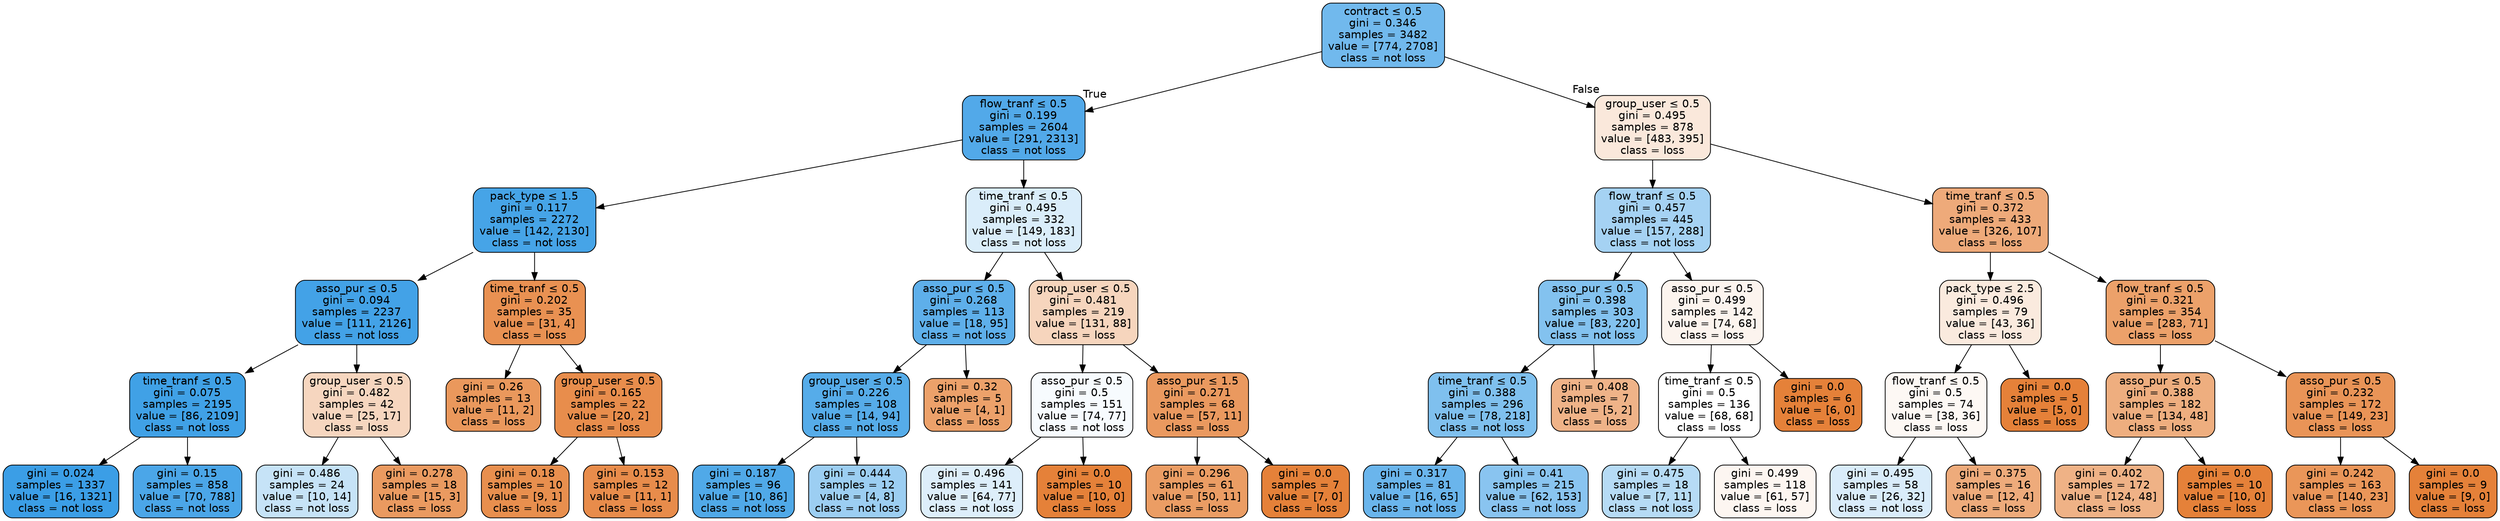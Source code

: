 digraph Tree {
node [shape=box, style="filled, rounded", color="black", fontname=helvetica] ;
edge [fontname=helvetica] ;
0 [label=<contract &le; 0.5<br/>gini = 0.346<br/>samples = 3482<br/>value = [774, 2708]<br/>class = not loss>, fillcolor="#399de5b6"] ;
1 [label=<flow_tranf &le; 0.5<br/>gini = 0.199<br/>samples = 2604<br/>value = [291, 2313]<br/>class = not loss>, fillcolor="#399de5df"] ;
0 -> 1 [labeldistance=2.5, labelangle=45, headlabel="True"] ;
2 [label=<pack_type &le; 1.5<br/>gini = 0.117<br/>samples = 2272<br/>value = [142, 2130]<br/>class = not loss>, fillcolor="#399de5ee"] ;
1 -> 2 ;
3 [label=<asso_pur &le; 0.5<br/>gini = 0.094<br/>samples = 2237<br/>value = [111, 2126]<br/>class = not loss>, fillcolor="#399de5f2"] ;
2 -> 3 ;
4 [label=<time_tranf &le; 0.5<br/>gini = 0.075<br/>samples = 2195<br/>value = [86, 2109]<br/>class = not loss>, fillcolor="#399de5f5"] ;
3 -> 4 ;
5 [label=<gini = 0.024<br/>samples = 1337<br/>value = [16, 1321]<br/>class = not loss>, fillcolor="#399de5fc"] ;
4 -> 5 ;
6 [label=<gini = 0.15<br/>samples = 858<br/>value = [70, 788]<br/>class = not loss>, fillcolor="#399de5e8"] ;
4 -> 6 ;
7 [label=<group_user &le; 0.5<br/>gini = 0.482<br/>samples = 42<br/>value = [25, 17]<br/>class = loss>, fillcolor="#e5813952"] ;
3 -> 7 ;
8 [label=<gini = 0.486<br/>samples = 24<br/>value = [10, 14]<br/>class = not loss>, fillcolor="#399de549"] ;
7 -> 8 ;
9 [label=<gini = 0.278<br/>samples = 18<br/>value = [15, 3]<br/>class = loss>, fillcolor="#e58139cc"] ;
7 -> 9 ;
10 [label=<time_tranf &le; 0.5<br/>gini = 0.202<br/>samples = 35<br/>value = [31, 4]<br/>class = loss>, fillcolor="#e58139de"] ;
2 -> 10 ;
11 [label=<gini = 0.26<br/>samples = 13<br/>value = [11, 2]<br/>class = loss>, fillcolor="#e58139d1"] ;
10 -> 11 ;
12 [label=<group_user &le; 0.5<br/>gini = 0.165<br/>samples = 22<br/>value = [20, 2]<br/>class = loss>, fillcolor="#e58139e6"] ;
10 -> 12 ;
13 [label=<gini = 0.18<br/>samples = 10<br/>value = [9, 1]<br/>class = loss>, fillcolor="#e58139e3"] ;
12 -> 13 ;
14 [label=<gini = 0.153<br/>samples = 12<br/>value = [11, 1]<br/>class = loss>, fillcolor="#e58139e8"] ;
12 -> 14 ;
15 [label=<time_tranf &le; 0.5<br/>gini = 0.495<br/>samples = 332<br/>value = [149, 183]<br/>class = not loss>, fillcolor="#399de52f"] ;
1 -> 15 ;
16 [label=<asso_pur &le; 0.5<br/>gini = 0.268<br/>samples = 113<br/>value = [18, 95]<br/>class = not loss>, fillcolor="#399de5cf"] ;
15 -> 16 ;
17 [label=<group_user &le; 0.5<br/>gini = 0.226<br/>samples = 108<br/>value = [14, 94]<br/>class = not loss>, fillcolor="#399de5d9"] ;
16 -> 17 ;
18 [label=<gini = 0.187<br/>samples = 96<br/>value = [10, 86]<br/>class = not loss>, fillcolor="#399de5e1"] ;
17 -> 18 ;
19 [label=<gini = 0.444<br/>samples = 12<br/>value = [4, 8]<br/>class = not loss>, fillcolor="#399de57f"] ;
17 -> 19 ;
20 [label=<gini = 0.32<br/>samples = 5<br/>value = [4, 1]<br/>class = loss>, fillcolor="#e58139bf"] ;
16 -> 20 ;
21 [label=<group_user &le; 0.5<br/>gini = 0.481<br/>samples = 219<br/>value = [131, 88]<br/>class = loss>, fillcolor="#e5813954"] ;
15 -> 21 ;
22 [label=<asso_pur &le; 0.5<br/>gini = 0.5<br/>samples = 151<br/>value = [74, 77]<br/>class = not loss>, fillcolor="#399de50a"] ;
21 -> 22 ;
23 [label=<gini = 0.496<br/>samples = 141<br/>value = [64, 77]<br/>class = not loss>, fillcolor="#399de52b"] ;
22 -> 23 ;
24 [label=<gini = 0.0<br/>samples = 10<br/>value = [10, 0]<br/>class = loss>, fillcolor="#e58139ff"] ;
22 -> 24 ;
25 [label=<asso_pur &le; 1.5<br/>gini = 0.271<br/>samples = 68<br/>value = [57, 11]<br/>class = loss>, fillcolor="#e58139ce"] ;
21 -> 25 ;
26 [label=<gini = 0.296<br/>samples = 61<br/>value = [50, 11]<br/>class = loss>, fillcolor="#e58139c7"] ;
25 -> 26 ;
27 [label=<gini = 0.0<br/>samples = 7<br/>value = [7, 0]<br/>class = loss>, fillcolor="#e58139ff"] ;
25 -> 27 ;
28 [label=<group_user &le; 0.5<br/>gini = 0.495<br/>samples = 878<br/>value = [483, 395]<br/>class = loss>, fillcolor="#e581392e"] ;
0 -> 28 [labeldistance=2.5, labelangle=-45, headlabel="False"] ;
29 [label=<flow_tranf &le; 0.5<br/>gini = 0.457<br/>samples = 445<br/>value = [157, 288]<br/>class = not loss>, fillcolor="#399de574"] ;
28 -> 29 ;
30 [label=<asso_pur &le; 0.5<br/>gini = 0.398<br/>samples = 303<br/>value = [83, 220]<br/>class = not loss>, fillcolor="#399de59f"] ;
29 -> 30 ;
31 [label=<time_tranf &le; 0.5<br/>gini = 0.388<br/>samples = 296<br/>value = [78, 218]<br/>class = not loss>, fillcolor="#399de5a4"] ;
30 -> 31 ;
32 [label=<gini = 0.317<br/>samples = 81<br/>value = [16, 65]<br/>class = not loss>, fillcolor="#399de5c0"] ;
31 -> 32 ;
33 [label=<gini = 0.41<br/>samples = 215<br/>value = [62, 153]<br/>class = not loss>, fillcolor="#399de598"] ;
31 -> 33 ;
34 [label=<gini = 0.408<br/>samples = 7<br/>value = [5, 2]<br/>class = loss>, fillcolor="#e5813999"] ;
30 -> 34 ;
35 [label=<asso_pur &le; 0.5<br/>gini = 0.499<br/>samples = 142<br/>value = [74, 68]<br/>class = loss>, fillcolor="#e5813915"] ;
29 -> 35 ;
36 [label=<time_tranf &le; 0.5<br/>gini = 0.5<br/>samples = 136<br/>value = [68, 68]<br/>class = loss>, fillcolor="#e5813900"] ;
35 -> 36 ;
37 [label=<gini = 0.475<br/>samples = 18<br/>value = [7, 11]<br/>class = not loss>, fillcolor="#399de55d"] ;
36 -> 37 ;
38 [label=<gini = 0.499<br/>samples = 118<br/>value = [61, 57]<br/>class = loss>, fillcolor="#e5813911"] ;
36 -> 38 ;
39 [label=<gini = 0.0<br/>samples = 6<br/>value = [6, 0]<br/>class = loss>, fillcolor="#e58139ff"] ;
35 -> 39 ;
40 [label=<time_tranf &le; 0.5<br/>gini = 0.372<br/>samples = 433<br/>value = [326, 107]<br/>class = loss>, fillcolor="#e58139ab"] ;
28 -> 40 ;
41 [label=<pack_type &le; 2.5<br/>gini = 0.496<br/>samples = 79<br/>value = [43, 36]<br/>class = loss>, fillcolor="#e581392a"] ;
40 -> 41 ;
42 [label=<flow_tranf &le; 0.5<br/>gini = 0.5<br/>samples = 74<br/>value = [38, 36]<br/>class = loss>, fillcolor="#e581390d"] ;
41 -> 42 ;
43 [label=<gini = 0.495<br/>samples = 58<br/>value = [26, 32]<br/>class = not loss>, fillcolor="#399de530"] ;
42 -> 43 ;
44 [label=<gini = 0.375<br/>samples = 16<br/>value = [12, 4]<br/>class = loss>, fillcolor="#e58139aa"] ;
42 -> 44 ;
45 [label=<gini = 0.0<br/>samples = 5<br/>value = [5, 0]<br/>class = loss>, fillcolor="#e58139ff"] ;
41 -> 45 ;
46 [label=<flow_tranf &le; 0.5<br/>gini = 0.321<br/>samples = 354<br/>value = [283, 71]<br/>class = loss>, fillcolor="#e58139bf"] ;
40 -> 46 ;
47 [label=<asso_pur &le; 0.5<br/>gini = 0.388<br/>samples = 182<br/>value = [134, 48]<br/>class = loss>, fillcolor="#e58139a4"] ;
46 -> 47 ;
48 [label=<gini = 0.402<br/>samples = 172<br/>value = [124, 48]<br/>class = loss>, fillcolor="#e581399c"] ;
47 -> 48 ;
49 [label=<gini = 0.0<br/>samples = 10<br/>value = [10, 0]<br/>class = loss>, fillcolor="#e58139ff"] ;
47 -> 49 ;
50 [label=<asso_pur &le; 0.5<br/>gini = 0.232<br/>samples = 172<br/>value = [149, 23]<br/>class = loss>, fillcolor="#e58139d8"] ;
46 -> 50 ;
51 [label=<gini = 0.242<br/>samples = 163<br/>value = [140, 23]<br/>class = loss>, fillcolor="#e58139d5"] ;
50 -> 51 ;
52 [label=<gini = 0.0<br/>samples = 9<br/>value = [9, 0]<br/>class = loss>, fillcolor="#e58139ff"] ;
50 -> 52 ;
}